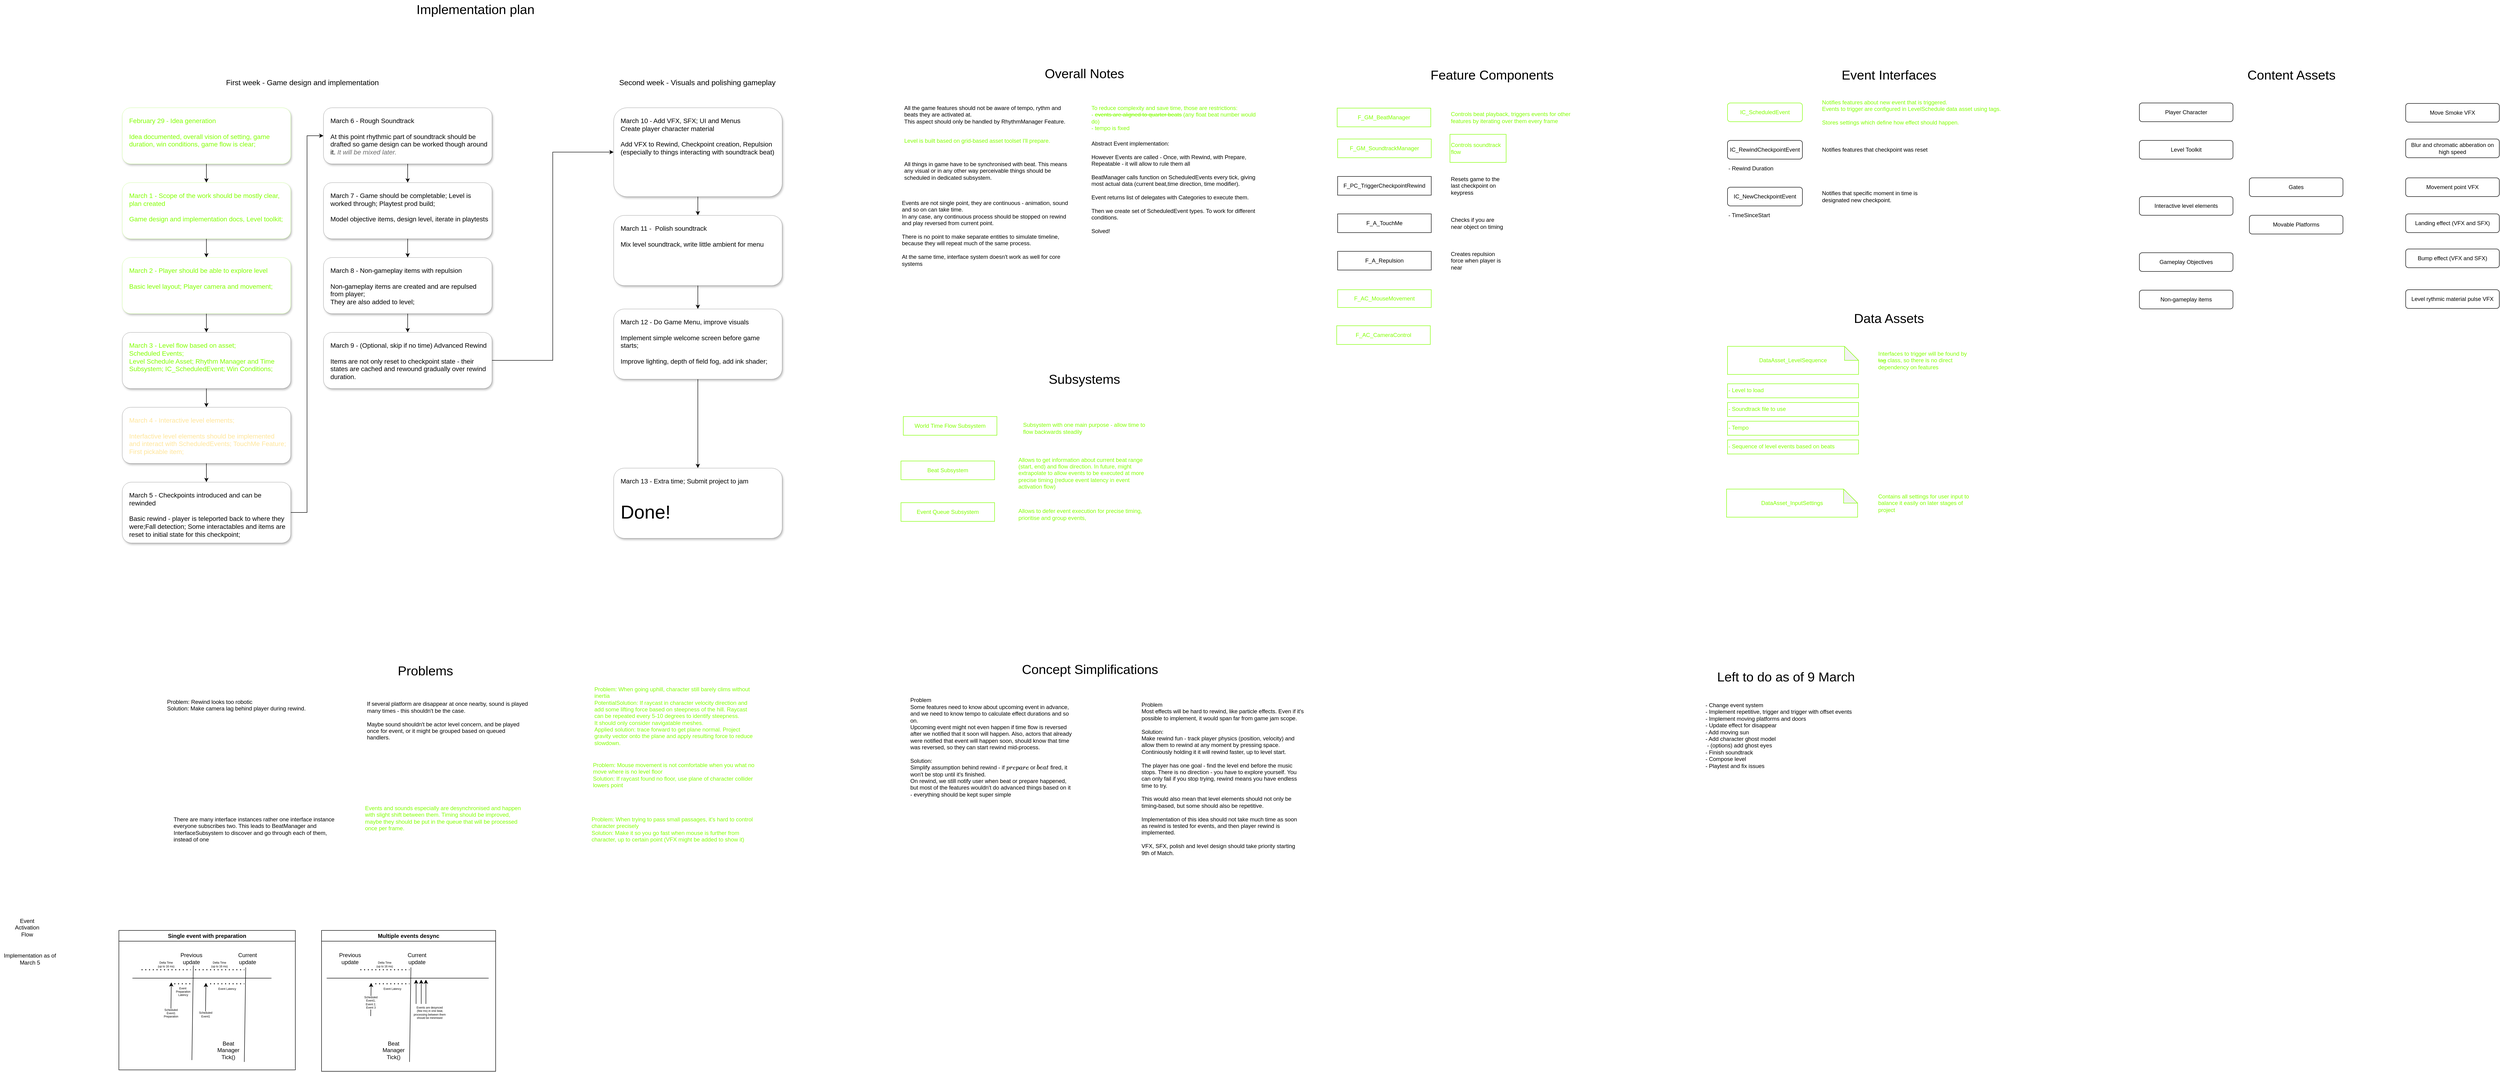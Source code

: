 <mxfile version="23.1.5" type="device">
  <diagram name="Page-1" id="owv8p-Lf1dp_q_vDyG9w">
    <mxGraphModel dx="3559" dy="2491" grid="0" gridSize="10" guides="1" tooltips="1" connect="1" arrows="1" fold="1" page="0" pageScale="1" pageWidth="850" pageHeight="1100" math="0" shadow="0">
      <root>
        <mxCell id="0" />
        <mxCell id="1" parent="0" />
        <mxCell id="0gpyr5pIwed21yI04qNp-7" value="DataAsset_LevelSequence" style="shape=note;whiteSpace=wrap;html=1;backgroundOutline=1;darkOpacity=0.05;fontColor=#80FF00;strokeColor=#80FF00;" parent="1" vertex="1">
          <mxGeometry x="1760" y="-480" width="280" height="60" as="geometry" />
        </mxCell>
        <mxCell id="0gpyr5pIwed21yI04qNp-13" value="F_GM_SoundtrackManager" style="rounded=0;whiteSpace=wrap;html=1;fontColor=#80FF00;strokeColor=#80FF00;" parent="1" vertex="1">
          <mxGeometry x="927" y="-923" width="200" height="40" as="geometry" />
        </mxCell>
        <mxCell id="0gpyr5pIwed21yI04qNp-21" value="Interfaces to trigger will be found by &lt;strike&gt;tag&lt;/strike&gt;&amp;nbsp;class, so there is no direct dependency on features" style="text;html=1;align=left;verticalAlign=middle;whiteSpace=wrap;rounded=0;fontColor=#80FF00;strokeColor=none;" parent="1" vertex="1">
          <mxGeometry x="2080" y="-480" width="210" height="60" as="geometry" />
        </mxCell>
        <mxCell id="0gpyr5pIwed21yI04qNp-25" value="IC_RewindCheckpointEvent" style="rounded=1;whiteSpace=wrap;html=1;glass=0;" parent="1" vertex="1">
          <mxGeometry x="1760" y="-920" width="160" height="40" as="geometry" />
        </mxCell>
        <mxCell id="0gpyr5pIwed21yI04qNp-26" value="F_GM_BeatManager" style="rounded=0;whiteSpace=wrap;html=1;fontColor=#80FF00;strokeColor=#80FF00;" parent="1" vertex="1">
          <mxGeometry x="926" y="-989" width="200" height="40" as="geometry" />
        </mxCell>
        <mxCell id="0gpyr5pIwed21yI04qNp-28" value="F_PC_TriggerCheckpointRewind" style="rounded=0;whiteSpace=wrap;html=1;" parent="1" vertex="1">
          <mxGeometry x="927" y="-843" width="200" height="40" as="geometry" />
        </mxCell>
        <mxCell id="0gpyr5pIwed21yI04qNp-29" value="F_A_TouchMe" style="rounded=0;whiteSpace=wrap;html=1;" parent="1" vertex="1">
          <mxGeometry x="927" y="-763" width="200" height="40" as="geometry" />
        </mxCell>
        <mxCell id="0gpyr5pIwed21yI04qNp-31" value="Checks if you are near object on timing" style="text;html=1;align=left;verticalAlign=middle;whiteSpace=wrap;rounded=0;" parent="1" vertex="1">
          <mxGeometry x="1167" y="-763" width="120" height="40" as="geometry" />
        </mxCell>
        <mxCell id="0gpyr5pIwed21yI04qNp-32" value="Resets game to the last checkpoint on keypress" style="text;html=1;align=left;verticalAlign=middle;whiteSpace=wrap;rounded=0;" parent="1" vertex="1">
          <mxGeometry x="1167" y="-853" width="120" height="60" as="geometry" />
        </mxCell>
        <mxCell id="0gpyr5pIwed21yI04qNp-33" value="Controls soundtrack flow" style="text;html=1;align=left;verticalAlign=middle;whiteSpace=wrap;rounded=0;fontColor=#80FF00;strokeColor=#80FF00;" parent="1" vertex="1">
          <mxGeometry x="1167" y="-933" width="120" height="60" as="geometry" />
        </mxCell>
        <mxCell id="0gpyr5pIwed21yI04qNp-35" value="F_A_Repulsion" style="rounded=0;whiteSpace=wrap;html=1;" parent="1" vertex="1">
          <mxGeometry x="927" y="-683" width="200" height="40" as="geometry" />
        </mxCell>
        <mxCell id="0gpyr5pIwed21yI04qNp-38" value="Creates repulsion force when player is near" style="text;html=1;align=left;verticalAlign=middle;whiteSpace=wrap;rounded=0;" parent="1" vertex="1">
          <mxGeometry x="1167" y="-683" width="120" height="40" as="geometry" />
        </mxCell>
        <mxCell id="0gpyr5pIwed21yI04qNp-39" value="IC_ScheduledEvent" style="rounded=1;whiteSpace=wrap;html=1;glass=0;strokeColor=#80FF00;fontColor=#80FF00;" parent="1" vertex="1">
          <mxGeometry x="1760" y="-1000" width="160" height="40" as="geometry" />
        </mxCell>
        <mxCell id="0gpyr5pIwed21yI04qNp-40" value="Feature Components" style="text;html=1;align=center;verticalAlign=middle;whiteSpace=wrap;rounded=0;fontSize=28;" parent="1" vertex="1">
          <mxGeometry x="1042" y="-1080" width="430" height="40" as="geometry" />
        </mxCell>
        <mxCell id="0gpyr5pIwed21yI04qNp-41" value="Event Interfaces" style="text;html=1;align=center;verticalAlign=middle;whiteSpace=wrap;rounded=0;fontSize=28;" parent="1" vertex="1">
          <mxGeometry x="1890" y="-1080" width="430" height="40" as="geometry" />
        </mxCell>
        <mxCell id="0gpyr5pIwed21yI04qNp-42" value="IC_NewCheckpointEvent" style="rounded=1;whiteSpace=wrap;html=1;glass=0;" parent="1" vertex="1">
          <mxGeometry x="1760" y="-820" width="160" height="40" as="geometry" />
        </mxCell>
        <mxCell id="0gpyr5pIwed21yI04qNp-43" value="Notifies features about new event that is triggered. &lt;br&gt;Events to trigger are configured in LevelSchedule data asset using tags.&lt;br&gt;&lt;br&gt;Stores settings which define how effect should happen." style="text;html=1;align=left;verticalAlign=middle;whiteSpace=wrap;rounded=0;fontColor=#80FF00;" parent="1" vertex="1">
          <mxGeometry x="1960" y="-1015" width="395" height="70" as="geometry" />
        </mxCell>
        <mxCell id="0gpyr5pIwed21yI04qNp-44" value="Notifies features that checkpoint was reset" style="text;html=1;align=left;verticalAlign=middle;whiteSpace=wrap;rounded=0;" parent="1" vertex="1">
          <mxGeometry x="1960" y="-920" width="250" height="40" as="geometry" />
        </mxCell>
        <mxCell id="0gpyr5pIwed21yI04qNp-45" value="Overall Notes" style="text;html=1;align=center;verticalAlign=middle;whiteSpace=wrap;rounded=0;fontSize=28;" parent="1" vertex="1">
          <mxGeometry x="266" y="-1083" width="240" height="40" as="geometry" />
        </mxCell>
        <mxCell id="0gpyr5pIwed21yI04qNp-46" value="All the game features should not be aware of tempo, rythm and beats they are activated at.&lt;br&gt;This aspect should only be handled by RhythmManager Feature." style="text;html=1;align=left;verticalAlign=top;whiteSpace=wrap;rounded=0;" parent="1" vertex="1">
          <mxGeometry x="-1" y="-1003" width="360" height="64" as="geometry" />
        </mxCell>
        <mxCell id="0gpyr5pIwed21yI04qNp-49" value="- Rewind Duration" style="text;html=1;align=left;verticalAlign=middle;whiteSpace=wrap;rounded=0;" parent="1" vertex="1">
          <mxGeometry x="1760" y="-870" width="160" height="20" as="geometry" />
        </mxCell>
        <mxCell id="0gpyr5pIwed21yI04qNp-52" value="- TimeSinceStart" style="text;html=1;align=left;verticalAlign=middle;whiteSpace=wrap;rounded=0;" parent="1" vertex="1">
          <mxGeometry x="1760" y="-770" width="160" height="20" as="geometry" />
        </mxCell>
        <mxCell id="0gpyr5pIwed21yI04qNp-53" value="Notifies that specific moment in time is designated new checkpoint." style="text;html=1;align=left;verticalAlign=middle;whiteSpace=wrap;rounded=0;" parent="1" vertex="1">
          <mxGeometry x="1960" y="-820" width="250" height="40" as="geometry" />
        </mxCell>
        <mxCell id="0gpyr5pIwed21yI04qNp-55" value="Data Assets" style="text;html=1;align=center;verticalAlign=middle;whiteSpace=wrap;rounded=0;fontSize=28;" parent="1" vertex="1">
          <mxGeometry x="1890" y="-560" width="430" height="40" as="geometry" />
        </mxCell>
        <mxCell id="0gpyr5pIwed21yI04qNp-56" value="Content Assets" style="text;html=1;align=center;verticalAlign=middle;whiteSpace=wrap;rounded=0;fontSize=28;" parent="1" vertex="1">
          <mxGeometry x="2750" y="-1080" width="430" height="40" as="geometry" />
        </mxCell>
        <mxCell id="0gpyr5pIwed21yI04qNp-57" value="Player Character" style="rounded=1;whiteSpace=wrap;html=1;" parent="1" vertex="1">
          <mxGeometry x="2640" y="-1000" width="200" height="40" as="geometry" />
        </mxCell>
        <mxCell id="0gpyr5pIwed21yI04qNp-58" value="Level Toolkit" style="rounded=1;whiteSpace=wrap;html=1;" parent="1" vertex="1">
          <mxGeometry x="2640" y="-920" width="200" height="40" as="geometry" />
        </mxCell>
        <mxCell id="0gpyr5pIwed21yI04qNp-59" value="Non-gameplay items" style="rounded=1;whiteSpace=wrap;html=1;" parent="1" vertex="1">
          <mxGeometry x="2640" y="-600" width="200" height="40" as="geometry" />
        </mxCell>
        <mxCell id="0gpyr5pIwed21yI04qNp-60" value="Gameplay Objectives" style="rounded=1;whiteSpace=wrap;html=1;" parent="1" vertex="1">
          <mxGeometry x="2640" y="-680" width="200" height="40" as="geometry" />
        </mxCell>
        <mxCell id="0gpyr5pIwed21yI04qNp-61" value="Movable Platforms" style="rounded=1;whiteSpace=wrap;html=1;" parent="1" vertex="1">
          <mxGeometry x="2875" y="-760" width="200" height="40" as="geometry" />
        </mxCell>
        <mxCell id="0gpyr5pIwed21yI04qNp-62" value="Gates" style="rounded=1;whiteSpace=wrap;html=1;" parent="1" vertex="1">
          <mxGeometry x="2875" y="-840" width="200" height="40" as="geometry" />
        </mxCell>
        <mxCell id="0gpyr5pIwed21yI04qNp-63" value="Level is built based on grid-based asset toolset I&#39;ll prepare." style="text;html=1;align=left;verticalAlign=top;whiteSpace=wrap;rounded=0;fontColor=#80FF00;" parent="1" vertex="1">
          <mxGeometry x="-1" y="-933" width="360" height="50" as="geometry" />
        </mxCell>
        <mxCell id="0gpyr5pIwed21yI04qNp-64" value="Implementation plan" style="text;html=1;align=center;verticalAlign=middle;whiteSpace=wrap;rounded=0;fontSize=28;" parent="1" vertex="1">
          <mxGeometry x="-1070" y="-1220" width="310" height="40" as="geometry" />
        </mxCell>
        <mxCell id="0gpyr5pIwed21yI04qNp-78" style="edgeStyle=orthogonalEdgeStyle;rounded=0;orthogonalLoop=1;jettySize=auto;html=1;" parent="1" source="0gpyr5pIwed21yI04qNp-66" target="0gpyr5pIwed21yI04qNp-67" edge="1">
          <mxGeometry relative="1" as="geometry" />
        </mxCell>
        <mxCell id="0gpyr5pIwed21yI04qNp-66" value="&lt;font color=&quot;#80ff00&quot; style=&quot;font-size: 14px;&quot;&gt;&lt;font style=&quot;font-size: 14px;&quot;&gt;February 29 - Idea generation&lt;/font&gt;&lt;br&gt;&lt;br&gt;Idea documented, overall vision of setting, game duration, win conditions, game flow is clear;&lt;/font&gt;" style="text;html=1;align=left;verticalAlign=top;whiteSpace=wrap;rounded=1;fontSize=14;fillColor=default;glass=0;shadow=1;strokeColor=#80FF00;strokeWidth=0.25;spacingTop=5;spacing=10;spacingLeft=5;" parent="1" vertex="1">
          <mxGeometry x="-1670" y="-990" width="360" height="120" as="geometry" />
        </mxCell>
        <mxCell id="0gpyr5pIwed21yI04qNp-79" style="edgeStyle=orthogonalEdgeStyle;rounded=0;orthogonalLoop=1;jettySize=auto;html=1;" parent="1" source="0gpyr5pIwed21yI04qNp-67" target="0gpyr5pIwed21yI04qNp-68" edge="1">
          <mxGeometry relative="1" as="geometry" />
        </mxCell>
        <mxCell id="0gpyr5pIwed21yI04qNp-67" value="&lt;font color=&quot;#80ff00&quot;&gt;&lt;font style=&quot;font-size: 14px;&quot;&gt;March 1 - &lt;/font&gt;&lt;font style=&quot;font-size: 14px;&quot;&gt;Scope of the work should be mostly clear, plan created&lt;/font&gt;&lt;br&gt;&lt;br&gt;Game design and implementation docs, Level toolkit;&lt;/font&gt;&lt;div&gt;&lt;br&gt;&lt;/div&gt;" style="text;html=1;align=left;verticalAlign=top;whiteSpace=wrap;rounded=1;fontSize=14;fillColor=default;glass=0;shadow=1;strokeColor=#80FF00;strokeWidth=0.25;spacingTop=5;spacing=10;spacingLeft=5;" parent="1" vertex="1">
          <mxGeometry x="-1670" y="-830" width="360" height="120" as="geometry" />
        </mxCell>
        <mxCell id="0gpyr5pIwed21yI04qNp-80" style="edgeStyle=orthogonalEdgeStyle;rounded=0;orthogonalLoop=1;jettySize=auto;html=1;" parent="1" source="0gpyr5pIwed21yI04qNp-68" target="0gpyr5pIwed21yI04qNp-70" edge="1">
          <mxGeometry relative="1" as="geometry" />
        </mxCell>
        <mxCell id="0gpyr5pIwed21yI04qNp-68" value="&lt;font color=&quot;#80ff00&quot;&gt;March 2 - Player should be able to explore level&lt;br&gt;&lt;br&gt;Basic level layout; Player camera and movement; &lt;/font&gt;&lt;div&gt;&lt;br&gt;&lt;/div&gt;" style="text;html=1;align=left;verticalAlign=top;whiteSpace=wrap;rounded=1;fontSize=14;fillColor=default;glass=0;shadow=1;strokeColor=#80FF00;strokeWidth=0.25;spacingTop=5;spacing=10;spacingLeft=5;" parent="1" vertex="1">
          <mxGeometry x="-1670" y="-670" width="360" height="120" as="geometry" />
        </mxCell>
        <mxCell id="0gpyr5pIwed21yI04qNp-81" style="edgeStyle=orthogonalEdgeStyle;rounded=0;orthogonalLoop=1;jettySize=auto;html=1;" parent="1" source="0gpyr5pIwed21yI04qNp-70" target="0gpyr5pIwed21yI04qNp-72" edge="1">
          <mxGeometry relative="1" as="geometry" />
        </mxCell>
        <mxCell id="0gpyr5pIwed21yI04qNp-70" value="&lt;font color=&quot;#80ff00&quot;&gt;March 3 - Level flow based on asset;&lt;br&gt;Scheduled Events;&lt;/font&gt;&amp;nbsp;&lt;br&gt;&lt;font color=&quot;#80ff00&quot;&gt;Level Schedule Asset; Rhythm Manager and Time Subsystem; IC_ScheduledEvent; Win Conditions;&amp;nbsp;&lt;/font&gt;" style="text;html=1;align=left;verticalAlign=top;whiteSpace=wrap;rounded=1;fontSize=14;fillColor=default;glass=0;shadow=1;strokeColor=default;strokeWidth=0.25;spacingTop=5;spacing=10;spacingLeft=5;" parent="1" vertex="1">
          <mxGeometry x="-1670" y="-510" width="360" height="120" as="geometry" />
        </mxCell>
        <mxCell id="0gpyr5pIwed21yI04qNp-85" style="edgeStyle=orthogonalEdgeStyle;rounded=0;orthogonalLoop=1;jettySize=auto;html=1;" parent="1" source="0gpyr5pIwed21yI04qNp-72" target="0gpyr5pIwed21yI04qNp-84" edge="1">
          <mxGeometry relative="1" as="geometry" />
        </mxCell>
        <mxCell id="0gpyr5pIwed21yI04qNp-72" value="March 4 - Interactive level elements;&lt;br&gt;&lt;br&gt;Interfactive level elements should be implemented and interact with ScheduledEvents; TouchMe Feature; First pickable item;" style="text;html=1;align=left;verticalAlign=top;whiteSpace=wrap;rounded=1;fontSize=14;fillColor=default;glass=0;shadow=1;strokeColor=default;strokeWidth=0.25;spacingTop=5;spacing=10;spacingLeft=5;fontColor=#FFE599;" parent="1" vertex="1">
          <mxGeometry x="-1670" y="-350" width="360" height="120" as="geometry" />
        </mxCell>
        <mxCell id="0gpyr5pIwed21yI04qNp-75" value="Interactive level elements" style="rounded=1;whiteSpace=wrap;html=1;" parent="1" vertex="1">
          <mxGeometry x="2640" y="-800" width="200" height="40" as="geometry" />
        </mxCell>
        <mxCell id="0gpyr5pIwed21yI04qNp-82" value="First week - Game design and implementation" style="text;html=1;align=left;verticalAlign=top;whiteSpace=wrap;rounded=0;fontSize=16;" parent="1" vertex="1">
          <mxGeometry x="-1450" y="-1060" width="360" height="40" as="geometry" />
        </mxCell>
        <mxCell id="0gpyr5pIwed21yI04qNp-83" value="Second week - Visuals and polishing gameplay" style="text;html=1;align=left;verticalAlign=top;whiteSpace=wrap;rounded=0;fontSize=16;" parent="1" vertex="1">
          <mxGeometry x="-610" y="-1060" width="360" height="40" as="geometry" />
        </mxCell>
        <mxCell id="0gpyr5pIwed21yI04qNp-87" style="edgeStyle=orthogonalEdgeStyle;rounded=0;orthogonalLoop=1;jettySize=auto;html=1;entryX=0;entryY=0.5;entryDx=0;entryDy=0;" parent="1" source="0gpyr5pIwed21yI04qNp-84" target="0gpyr5pIwed21yI04qNp-88" edge="1">
          <mxGeometry relative="1" as="geometry">
            <mxPoint x="-1190" y="-930" as="targetPoint" />
          </mxGeometry>
        </mxCell>
        <mxCell id="0gpyr5pIwed21yI04qNp-84" value="March 5 - Checkpoints introduced and can be rewinded&lt;br&gt;&lt;br&gt;Basic rewind - player is teleported back to where they were;Fall detection;&amp;nbsp;Some interactables and items are reset to initial state for this checkpoint;" style="text;html=1;align=left;verticalAlign=top;whiteSpace=wrap;rounded=1;fontSize=14;fillColor=default;glass=0;shadow=1;strokeColor=default;strokeWidth=0.25;spacingTop=5;spacing=10;spacingLeft=5;" parent="1" vertex="1">
          <mxGeometry x="-1670" y="-190" width="360" height="130" as="geometry" />
        </mxCell>
        <mxCell id="0gpyr5pIwed21yI04qNp-107" style="edgeStyle=orthogonalEdgeStyle;rounded=0;orthogonalLoop=1;jettySize=auto;html=1;" parent="1" source="0gpyr5pIwed21yI04qNp-88" target="0gpyr5pIwed21yI04qNp-104" edge="1">
          <mxGeometry relative="1" as="geometry" />
        </mxCell>
        <mxCell id="0gpyr5pIwed21yI04qNp-88" value="March 6 - Rough Soundtrack&lt;br&gt;&lt;br&gt;At this point rhythmic part of soundtrack should be drafted so game design can be worked though around it.&amp;nbsp;&lt;i&gt;&lt;font color=&quot;#696969&quot;&gt;It will be mixed later.&lt;/font&gt;&lt;/i&gt;&lt;br&gt;&lt;div&gt;&lt;br&gt;&lt;/div&gt;" style="text;html=1;align=left;verticalAlign=top;whiteSpace=wrap;rounded=1;fontSize=14;fillColor=default;glass=0;shadow=1;strokeColor=default;strokeWidth=0.25;spacingTop=5;spacing=10;spacingLeft=5;" parent="1" vertex="1">
          <mxGeometry x="-1240" y="-990" width="360" height="120" as="geometry" />
        </mxCell>
        <mxCell id="0gpyr5pIwed21yI04qNp-92" style="edgeStyle=orthogonalEdgeStyle;rounded=0;orthogonalLoop=1;jettySize=auto;html=1;entryX=0.5;entryY=0;entryDx=0;entryDy=0;" parent="1" source="0gpyr5pIwed21yI04qNp-90" target="0gpyr5pIwed21yI04qNp-93" edge="1">
          <mxGeometry relative="1" as="geometry">
            <mxPoint x="-1060" y="-670" as="targetPoint" />
          </mxGeometry>
        </mxCell>
        <mxCell id="0gpyr5pIwed21yI04qNp-90" value="March 8 - Non-gameplay items with repulsion&lt;br&gt;&lt;br&gt;Non-gameplay items are created and are repulsed from player;&lt;br&gt;They are also added to level;" style="text;html=1;align=left;verticalAlign=top;whiteSpace=wrap;rounded=1;fontSize=14;fillColor=default;glass=0;shadow=1;strokeColor=default;strokeWidth=0.25;spacingTop=5;spacing=10;spacingLeft=5;" parent="1" vertex="1">
          <mxGeometry x="-1240" y="-670" width="360" height="120" as="geometry" />
        </mxCell>
        <mxCell id="0gpyr5pIwed21yI04qNp-110" style="edgeStyle=orthogonalEdgeStyle;rounded=0;orthogonalLoop=1;jettySize=auto;html=1;entryX=0;entryY=0.5;entryDx=0;entryDy=0;" parent="1" source="0gpyr5pIwed21yI04qNp-93" target="0gpyr5pIwed21yI04qNp-109" edge="1">
          <mxGeometry relative="1" as="geometry" />
        </mxCell>
        <mxCell id="0gpyr5pIwed21yI04qNp-93" value="March 9 - (Optional, skip if no time) Advanced Rewind&lt;br&gt;&lt;br&gt;Items are not only reset to checkpoint state - their states are cached and rewound gradually over rewind duration." style="text;html=1;align=left;verticalAlign=top;whiteSpace=wrap;rounded=1;fontSize=14;fillColor=default;glass=0;shadow=1;strokeColor=default;strokeWidth=0.25;spacingTop=5;spacing=10;spacingLeft=5;" parent="1" vertex="1">
          <mxGeometry x="-1240" y="-510" width="360" height="120" as="geometry" />
        </mxCell>
        <mxCell id="0gpyr5pIwed21yI04qNp-94" value="All things in game have to be synchronised with beat. This means any visual or in any other way perceivable things should be scheduled in dedicated subsystem." style="text;html=1;align=left;verticalAlign=top;whiteSpace=wrap;rounded=0;" parent="1" vertex="1">
          <mxGeometry x="-1" y="-883" width="360" height="60" as="geometry" />
        </mxCell>
        <mxCell id="0gpyr5pIwed21yI04qNp-96" value="- Level to load&lt;div&gt;&lt;br&gt;&lt;/div&gt;" style="text;html=1;align=left;verticalAlign=top;whiteSpace=wrap;rounded=0;fontColor=#80FF00;strokeColor=#80FF00;" parent="1" vertex="1">
          <mxGeometry x="1760" y="-400" width="280" height="30" as="geometry" />
        </mxCell>
        <mxCell id="0gpyr5pIwed21yI04qNp-97" value="- Soundtrack file to use" style="text;html=1;align=left;verticalAlign=top;whiteSpace=wrap;rounded=0;fontColor=#80FF00;strokeColor=#80FF00;" parent="1" vertex="1">
          <mxGeometry x="1760" y="-360" width="280" height="30" as="geometry" />
        </mxCell>
        <mxCell id="0gpyr5pIwed21yI04qNp-98" value="- Sequence of level events based on beats" style="text;html=1;align=left;verticalAlign=top;whiteSpace=wrap;rounded=0;fontColor=#80FF00;strokeColor=#80FF00;" parent="1" vertex="1">
          <mxGeometry x="1760" y="-280" width="280" height="30" as="geometry" />
        </mxCell>
        <mxCell id="0gpyr5pIwed21yI04qNp-99" value="- Tempo" style="text;html=1;align=left;verticalAlign=top;whiteSpace=wrap;rounded=0;fontColor=#80FF00;strokeColor=#80FF00;" parent="1" vertex="1">
          <mxGeometry x="1760" y="-320" width="280" height="30" as="geometry" />
        </mxCell>
        <mxCell id="0gpyr5pIwed21yI04qNp-100" value="To reduce complexity and save time, those are restrictions:&lt;br&gt;-&amp;nbsp;&lt;strike&gt;events are aligned to quarter beats&lt;/strike&gt;&amp;nbsp;(any float beat number would do)&lt;br&gt;- tempo is fixed&amp;nbsp;" style="text;html=1;align=left;verticalAlign=top;whiteSpace=wrap;rounded=0;fontColor=#80FF00;" parent="1" vertex="1">
          <mxGeometry x="399" y="-1003" width="360" height="67" as="geometry" />
        </mxCell>
        <mxCell id="0gpyr5pIwed21yI04qNp-108" value="" style="edgeStyle=orthogonalEdgeStyle;rounded=0;orthogonalLoop=1;jettySize=auto;html=1;" parent="1" source="0gpyr5pIwed21yI04qNp-104" target="0gpyr5pIwed21yI04qNp-90" edge="1">
          <mxGeometry relative="1" as="geometry" />
        </mxCell>
        <mxCell id="0gpyr5pIwed21yI04qNp-104" value="March 7 - Game should be completable; Level is worked through; Playtest prod build;&lt;br&gt;&lt;div&gt;&lt;br&gt;&lt;/div&gt;&lt;div&gt;Model objective items, design level, iterate in playtests&lt;/div&gt;" style="text;html=1;align=left;verticalAlign=top;whiteSpace=wrap;rounded=1;fontSize=14;fillColor=default;glass=0;shadow=1;strokeColor=default;strokeWidth=0.25;spacingTop=5;spacing=10;spacingLeft=5;" parent="1" vertex="1">
          <mxGeometry x="-1240" y="-830" width="360" height="120" as="geometry" />
        </mxCell>
        <mxCell id="0gpyr5pIwed21yI04qNp-115" style="edgeStyle=orthogonalEdgeStyle;rounded=0;orthogonalLoop=1;jettySize=auto;html=1;entryX=0.5;entryY=0;entryDx=0;entryDy=0;" parent="1" source="0gpyr5pIwed21yI04qNp-109" target="0gpyr5pIwed21yI04qNp-113" edge="1">
          <mxGeometry relative="1" as="geometry" />
        </mxCell>
        <mxCell id="0gpyr5pIwed21yI04qNp-109" value="March 10 - Add VFX, SFX; UI and Menus&lt;br&gt;Create player character material&lt;br&gt;&lt;br&gt;Add VFX to Rewind, Checkpoint creation, Repulsion (especially to things interacting with soundtrack beat)&lt;br&gt;&lt;div&gt;&lt;br&gt;&lt;/div&gt;" style="text;html=1;align=left;verticalAlign=top;whiteSpace=wrap;rounded=1;fontSize=14;fillColor=default;glass=0;shadow=1;strokeColor=default;strokeWidth=0.25;spacingTop=5;spacing=10;spacingLeft=5;" parent="1" vertex="1">
          <mxGeometry x="-620" y="-990" width="360" height="190" as="geometry" />
        </mxCell>
        <mxCell id="0gpyr5pIwed21yI04qNp-118" style="edgeStyle=orthogonalEdgeStyle;rounded=0;orthogonalLoop=1;jettySize=auto;html=1;entryX=0.5;entryY=0;entryDx=0;entryDy=0;" parent="1" source="0gpyr5pIwed21yI04qNp-113" target="0gpyr5pIwed21yI04qNp-116" edge="1">
          <mxGeometry relative="1" as="geometry" />
        </mxCell>
        <mxCell id="0gpyr5pIwed21yI04qNp-113" value="March 11 -&amp;nbsp; Polish soundtrack&lt;br&gt;&lt;br&gt;Mix level soundtrack, write little ambient for menu" style="text;html=1;align=left;verticalAlign=top;whiteSpace=wrap;rounded=1;fontSize=14;fillColor=default;glass=0;shadow=1;strokeColor=default;strokeWidth=0.25;spacingTop=5;spacing=10;spacingLeft=5;" parent="1" vertex="1">
          <mxGeometry x="-620" y="-760" width="360" height="150" as="geometry" />
        </mxCell>
        <mxCell id="0gpyr5pIwed21yI04qNp-119" style="edgeStyle=orthogonalEdgeStyle;rounded=0;orthogonalLoop=1;jettySize=auto;html=1;entryX=0.5;entryY=0;entryDx=0;entryDy=0;" parent="1" source="0gpyr5pIwed21yI04qNp-116" target="0gpyr5pIwed21yI04qNp-120" edge="1">
          <mxGeometry relative="1" as="geometry">
            <mxPoint x="-440" y="-220" as="targetPoint" />
          </mxGeometry>
        </mxCell>
        <mxCell id="0gpyr5pIwed21yI04qNp-116" value="March 12 - Do Game Menu, improve visuals&lt;br&gt;&lt;br&gt;&lt;div&gt;Implement simple welcome screen before game starts;&lt;/div&gt;&lt;div&gt;&lt;br&gt;&lt;/div&gt;&lt;div&gt;Improve lighting, depth of field fog, add ink shader;&lt;br&gt;&lt;/div&gt;" style="text;html=1;align=left;verticalAlign=top;whiteSpace=wrap;rounded=1;fontSize=14;fillColor=default;glass=0;shadow=1;strokeColor=default;strokeWidth=0.25;spacingTop=5;spacing=10;spacingLeft=5;" parent="1" vertex="1">
          <mxGeometry x="-620" y="-560" width="360" height="150" as="geometry" />
        </mxCell>
        <mxCell id="0gpyr5pIwed21yI04qNp-120" value="March 13&amp;nbsp;- Extra time; Submit project to jam&lt;br&gt;&lt;br&gt;&lt;br&gt;&lt;div style=&quot;&quot;&gt;&lt;span style=&quot;background-color: initial; font-size: 40px;&quot;&gt;Done!&lt;/span&gt;&lt;/div&gt;" style="text;html=1;align=left;verticalAlign=top;whiteSpace=wrap;rounded=1;fontSize=14;fillColor=default;glass=0;shadow=1;strokeColor=default;strokeWidth=0.25;spacingTop=5;spacing=10;spacingLeft=5;" parent="1" vertex="1">
          <mxGeometry x="-620" y="-220" width="360" height="150" as="geometry" />
        </mxCell>
        <mxCell id="EbccCRgriFr5bWuw-MQq-2" value="F_AC_MouseMovement" style="rounded=0;whiteSpace=wrap;html=1;strokeColor=#80FF00;fontColor=#80FF00;" parent="1" vertex="1">
          <mxGeometry x="927" y="-601" width="200" height="38" as="geometry" />
        </mxCell>
        <mxCell id="EbccCRgriFr5bWuw-MQq-3" value="F_AC_CameraControl" style="rounded=0;whiteSpace=wrap;html=1;strokeColor=#80FF00;fontColor=#80FF00;" parent="1" vertex="1">
          <mxGeometry x="925" y="-524" width="200" height="40" as="geometry" />
        </mxCell>
        <mxCell id="EbccCRgriFr5bWuw-MQq-4" value="Controls beat playback, triggers events for other features by iterating over them every frame" style="text;html=1;align=left;verticalAlign=middle;whiteSpace=wrap;rounded=0;fontColor=#80FF00;" parent="1" vertex="1">
          <mxGeometry x="1167" y="-999" width="279" height="60" as="geometry" />
        </mxCell>
        <mxCell id="EbccCRgriFr5bWuw-MQq-5" value="DataAsset_InputSettings" style="shape=note;whiteSpace=wrap;html=1;backgroundOutline=1;darkOpacity=0.05;fontColor=#80FF00;strokeColor=#80FF00;" parent="1" vertex="1">
          <mxGeometry x="1758" y="-175" width="280" height="60" as="geometry" />
        </mxCell>
        <mxCell id="EbccCRgriFr5bWuw-MQq-6" value="Contains all settings for user input to balance it easily on later stages of project" style="text;html=1;align=left;verticalAlign=middle;whiteSpace=wrap;rounded=0;fontColor=#80FF00;strokeColor=none;" parent="1" vertex="1">
          <mxGeometry x="2080" y="-175" width="210" height="60" as="geometry" />
        </mxCell>
        <mxCell id="EbccCRgriFr5bWuw-MQq-7" value="Subsystems" style="text;html=1;align=center;verticalAlign=middle;whiteSpace=wrap;rounded=0;fontSize=28;" parent="1" vertex="1">
          <mxGeometry x="171" y="-430" width="430" height="40" as="geometry" />
        </mxCell>
        <mxCell id="EbccCRgriFr5bWuw-MQq-8" value="World Time Flow Subsystem" style="rounded=0;whiteSpace=wrap;html=1;fontColor=#80FF00;strokeColor=#80FF00;" parent="1" vertex="1">
          <mxGeometry x="-1" y="-330" width="200" height="40" as="geometry" />
        </mxCell>
        <mxCell id="EbccCRgriFr5bWuw-MQq-9" value="Subsystem with one main purpose - allow time to flow backwards steadily" style="text;html=1;align=left;verticalAlign=middle;whiteSpace=wrap;rounded=0;fontColor=#80FF00;" parent="1" vertex="1">
          <mxGeometry x="253" y="-335" width="282" height="60" as="geometry" />
        </mxCell>
        <mxCell id="PKnEZbOWq2XSmy1zuEi0-1" value="Problems" style="text;html=1;align=center;verticalAlign=middle;whiteSpace=wrap;rounded=0;fontSize=28;" parent="1" vertex="1">
          <mxGeometry x="-1177" y="193" width="310" height="40" as="geometry" />
        </mxCell>
        <mxCell id="PKnEZbOWq2XSmy1zuEi0-3" value="Events and sounds especially are desynchronised and happen with slight shift between them. Timing should be improved, maybe they should be put in the queue that will be processed once per frame.&amp;nbsp;" style="text;html=1;align=left;verticalAlign=middle;whiteSpace=wrap;rounded=0;fontColor=#80FF00;" parent="1" vertex="1">
          <mxGeometry x="-1153" y="495" width="349" height="65" as="geometry" />
        </mxCell>
        <mxCell id="PKnEZbOWq2XSmy1zuEi0-5" value="Problem&lt;br&gt;Some features need to know about upcoming event in advance, and we need to know tempo to calculate effect durations and so on.&amp;nbsp;&amp;nbsp;&lt;br&gt;Upcoming event might not even happen if time flow is reversed after we notified that it soon will happen. Also, actors that already were notified that event will happen soon, should know that time was reversed, so they can start rewind mid-process.&lt;br&gt;&lt;br&gt;Solution:&lt;br&gt;Simplify assumption behind rewind - if `prepare` or `beat` fired, it won&#39;t be stop until it&#39;s finished.&amp;nbsp;&lt;br&gt;On rewind, we still notify user when beat or prepare happened, but most of the features wouldn&#39;t do advanced things based on it - everything should be kept super simple&lt;br&gt;&lt;div&gt;&lt;br&gt;&lt;/div&gt;" style="text;html=1;align=left;verticalAlign=middle;whiteSpace=wrap;rounded=0;" parent="1" vertex="1">
          <mxGeometry x="12" y="273" width="349" height="222" as="geometry" />
        </mxCell>
        <mxCell id="PKnEZbOWq2XSmy1zuEi0-6" value="If several platform are disappear at once nearby, sound is played many times - this shouldn&#39;t be the case.&lt;br&gt;&lt;br&gt;Maybe sound shouldn&#39;t be actor level concern, and be played once for event, or it might be grouped based on queued handlers." style="text;html=1;align=left;verticalAlign=middle;whiteSpace=wrap;rounded=0;" parent="1" vertex="1">
          <mxGeometry x="-1149" y="266" width="349" height="108" as="geometry" />
        </mxCell>
        <mxCell id="PKnEZbOWq2XSmy1zuEi0-7" value="" style="endArrow=none;html=1;rounded=0;" parent="1" edge="1">
          <mxGeometry width="50" height="50" relative="1" as="geometry">
            <mxPoint x="-1233" y="870" as="sourcePoint" />
            <mxPoint x="-887" y="870" as="targetPoint" />
          </mxGeometry>
        </mxCell>
        <mxCell id="PKnEZbOWq2XSmy1zuEi0-8" value="Event Activation Flow" style="text;html=1;align=center;verticalAlign=middle;whiteSpace=wrap;rounded=0;" parent="1" vertex="1">
          <mxGeometry x="-1903" y="733" width="60" height="57" as="geometry" />
        </mxCell>
        <mxCell id="PKnEZbOWq2XSmy1zuEi0-10" value="Implementation as of March 5" style="text;html=1;align=center;verticalAlign=middle;whiteSpace=wrap;rounded=0;" parent="1" vertex="1">
          <mxGeometry x="-1931" y="814" width="128" height="30" as="geometry" />
        </mxCell>
        <mxCell id="PKnEZbOWq2XSmy1zuEi0-11" value="" style="endArrow=none;dashed=1;html=1;dashPattern=1 3;strokeWidth=2;rounded=0;" parent="1" edge="1">
          <mxGeometry width="50" height="50" relative="1" as="geometry">
            <mxPoint x="-1161" y="852" as="sourcePoint" />
            <mxPoint x="-1056" y="852" as="targetPoint" />
          </mxGeometry>
        </mxCell>
        <mxCell id="PKnEZbOWq2XSmy1zuEi0-12" value="Previous update" style="text;html=1;align=center;verticalAlign=middle;whiteSpace=wrap;rounded=0;" parent="1" vertex="1">
          <mxGeometry x="-1213" y="814" width="60" height="27" as="geometry" />
        </mxCell>
        <mxCell id="PKnEZbOWq2XSmy1zuEi0-13" value="Current update" style="text;html=1;align=center;verticalAlign=middle;whiteSpace=wrap;rounded=0;" parent="1" vertex="1">
          <mxGeometry x="-1070" y="814" width="60" height="27" as="geometry" />
        </mxCell>
        <mxCell id="PKnEZbOWq2XSmy1zuEi0-14" value="&lt;font style=&quot;font-size: 6px;&quot;&gt;Delta Time &lt;br&gt;(up to 16 ms)&lt;/font&gt;" style="text;html=1;align=center;verticalAlign=middle;whiteSpace=wrap;rounded=0;fontSize=6;" parent="1" vertex="1">
          <mxGeometry x="-1139" y="826" width="60" height="30" as="geometry" />
        </mxCell>
        <mxCell id="PKnEZbOWq2XSmy1zuEi0-16" value="" style="endArrow=classic;html=1;rounded=0;" parent="1" edge="1">
          <mxGeometry width="50" height="50" relative="1" as="geometry">
            <mxPoint x="-1139" y="951" as="sourcePoint" />
            <mxPoint x="-1138" y="880" as="targetPoint" />
          </mxGeometry>
        </mxCell>
        <mxCell id="PKnEZbOWq2XSmy1zuEi0-17" value="Scheduled&lt;br style=&quot;font-size: 6px;&quot;&gt;Event1, &lt;br style=&quot;font-size: 6px;&quot;&gt;Event 2, &lt;br style=&quot;font-size: 6px;&quot;&gt;Event 3" style="edgeLabel;html=1;align=center;verticalAlign=middle;resizable=0;points=[];fontSize=6;" parent="PKnEZbOWq2XSmy1zuEi0-16" vertex="1" connectable="0">
          <mxGeometry x="0.26" y="1" relative="1" as="geometry">
            <mxPoint y="15" as="offset" />
          </mxGeometry>
        </mxCell>
        <mxCell id="PKnEZbOWq2XSmy1zuEi0-18" value="" style="endArrow=none;dashed=1;html=1;dashPattern=1 3;strokeWidth=2;rounded=0;" parent="1" edge="1">
          <mxGeometry width="50" height="50" relative="1" as="geometry">
            <mxPoint x="-1129" y="882" as="sourcePoint" />
            <mxPoint x="-1056" y="882" as="targetPoint" />
          </mxGeometry>
        </mxCell>
        <mxCell id="PKnEZbOWq2XSmy1zuEi0-19" value="&lt;font style=&quot;&quot;&gt;&lt;font style=&quot;font-size: 6px;&quot;&gt;Event Latency&lt;/font&gt;&lt;br&gt;&lt;/font&gt;" style="edgeLabel;html=1;align=center;verticalAlign=middle;resizable=0;points=[];" parent="PKnEZbOWq2XSmy1zuEi0-18" vertex="1" connectable="0">
          <mxGeometry x="0.172" y="1" relative="1" as="geometry">
            <mxPoint x="-7" y="10" as="offset" />
          </mxGeometry>
        </mxCell>
        <mxCell id="PKnEZbOWq2XSmy1zuEi0-21" value="" style="endArrow=none;html=1;rounded=0;" parent="1" edge="1">
          <mxGeometry width="50" height="50" relative="1" as="geometry">
            <mxPoint x="-1056" y="1049" as="sourcePoint" />
            <mxPoint x="-1053" y="847" as="targetPoint" />
          </mxGeometry>
        </mxCell>
        <mxCell id="PKnEZbOWq2XSmy1zuEi0-22" value="Beat Manager Tick()" style="text;html=1;align=center;verticalAlign=middle;whiteSpace=wrap;rounded=0;" parent="1" vertex="1">
          <mxGeometry x="-1120" y="997" width="60" height="54" as="geometry" />
        </mxCell>
        <mxCell id="PKnEZbOWq2XSmy1zuEi0-29" value="There are many interface instances rather one interface instance everyone subscribes two. This leads to BeatManager and InterfaceSubsystem to discover and go through each of them, instead of one&amp;nbsp;" style="text;html=1;align=left;verticalAlign=middle;whiteSpace=wrap;rounded=0;" parent="1" vertex="1">
          <mxGeometry x="-1562" y="498" width="349" height="108" as="geometry" />
        </mxCell>
        <mxCell id="PKnEZbOWq2XSmy1zuEi0-33" value="Problem: Mouse movement is not comfortable when you what no move where is no level floor&lt;br&gt;Solution: If raycast found no floor, use plane of character collider lowers point" style="text;html=1;align=left;verticalAlign=middle;whiteSpace=wrap;rounded=0;fontColor=#80FF00;" parent="1" vertex="1">
          <mxGeometry x="-666" y="382" width="349" height="108" as="geometry" />
        </mxCell>
        <mxCell id="PKnEZbOWq2XSmy1zuEi0-34" value="Problem: When going uphill, character still barely clims without inertia&lt;br&gt;PotentialSolution: If raycast in character velocity direction and add some lifting force based on steepness of the hill. Raycast can be repeated every 5-10 degrees to identify steepness.&lt;br&gt;It should only consider navigatable meshes.&lt;br&gt;Applied solution: trace forward to get plane normal. Project gravity vector onto the plane and apply resulting force to reduce slowdown." style="text;html=1;align=left;verticalAlign=middle;whiteSpace=wrap;rounded=0;fontColor=#80FF00;" parent="1" vertex="1">
          <mxGeometry x="-663" y="233" width="349" height="153.5" as="geometry" />
        </mxCell>
        <mxCell id="PKnEZbOWq2XSmy1zuEi0-36" value="" style="endArrow=none;html=1;rounded=0;" parent="1" edge="1">
          <mxGeometry width="50" height="50" relative="1" as="geometry">
            <mxPoint x="-1648" y="870" as="sourcePoint" />
            <mxPoint x="-1351" y="870" as="targetPoint" />
          </mxGeometry>
        </mxCell>
        <mxCell id="PKnEZbOWq2XSmy1zuEi0-37" value="" style="endArrow=none;dashed=1;html=1;dashPattern=1 3;strokeWidth=2;rounded=0;" parent="1" edge="1">
          <mxGeometry width="50" height="50" relative="1" as="geometry">
            <mxPoint x="-1514" y="852" as="sourcePoint" />
            <mxPoint x="-1409" y="852" as="targetPoint" />
          </mxGeometry>
        </mxCell>
        <mxCell id="PKnEZbOWq2XSmy1zuEi0-38" value="Previous update" style="text;html=1;align=center;verticalAlign=middle;whiteSpace=wrap;rounded=0;" parent="1" vertex="1">
          <mxGeometry x="-1552" y="814" width="60" height="27" as="geometry" />
        </mxCell>
        <mxCell id="PKnEZbOWq2XSmy1zuEi0-39" value="Current update" style="text;html=1;align=center;verticalAlign=middle;whiteSpace=wrap;rounded=0;" parent="1" vertex="1">
          <mxGeometry x="-1432" y="814" width="60" height="27" as="geometry" />
        </mxCell>
        <mxCell id="PKnEZbOWq2XSmy1zuEi0-40" value="&lt;font style=&quot;font-size: 6px;&quot;&gt;Delta Time &lt;br&gt;(up to 16 ms)&lt;/font&gt;" style="text;html=1;align=center;verticalAlign=middle;whiteSpace=wrap;rounded=0;fontSize=6;" parent="1" vertex="1">
          <mxGeometry x="-1492" y="826" width="60" height="30" as="geometry" />
        </mxCell>
        <mxCell id="PKnEZbOWq2XSmy1zuEi0-41" value="" style="endArrow=classic;html=1;rounded=0;" parent="1" edge="1">
          <mxGeometry width="50" height="50" relative="1" as="geometry">
            <mxPoint x="-1492" y="951" as="sourcePoint" />
            <mxPoint x="-1491" y="880" as="targetPoint" />
          </mxGeometry>
        </mxCell>
        <mxCell id="PKnEZbOWq2XSmy1zuEi0-42" value="Scheduled&lt;br style=&quot;font-size: 6px;&quot;&gt;Event1" style="edgeLabel;html=1;align=center;verticalAlign=middle;resizable=0;points=[];fontSize=6;" parent="PKnEZbOWq2XSmy1zuEi0-41" vertex="1" connectable="0">
          <mxGeometry x="0.26" y="1" relative="1" as="geometry">
            <mxPoint y="41" as="offset" />
          </mxGeometry>
        </mxCell>
        <mxCell id="PKnEZbOWq2XSmy1zuEi0-43" value="" style="endArrow=none;dashed=1;html=1;dashPattern=1 3;strokeWidth=2;rounded=0;" parent="1" edge="1">
          <mxGeometry width="50" height="50" relative="1" as="geometry">
            <mxPoint x="-1482" y="882" as="sourcePoint" />
            <mxPoint x="-1409" y="882" as="targetPoint" />
          </mxGeometry>
        </mxCell>
        <mxCell id="PKnEZbOWq2XSmy1zuEi0-44" value="&lt;font style=&quot;&quot;&gt;&lt;font style=&quot;font-size: 6px;&quot;&gt;Event Latency&lt;/font&gt;&lt;br&gt;&lt;/font&gt;" style="edgeLabel;html=1;align=center;verticalAlign=middle;resizable=0;points=[];" parent="PKnEZbOWq2XSmy1zuEi0-43" vertex="1" connectable="0">
          <mxGeometry x="0.172" y="1" relative="1" as="geometry">
            <mxPoint x="-7" y="10" as="offset" />
          </mxGeometry>
        </mxCell>
        <mxCell id="PKnEZbOWq2XSmy1zuEi0-45" value="" style="endArrow=none;html=1;rounded=0;" parent="1" edge="1">
          <mxGeometry width="50" height="50" relative="1" as="geometry">
            <mxPoint x="-1409" y="1049" as="sourcePoint" />
            <mxPoint x="-1406" y="847" as="targetPoint" />
          </mxGeometry>
        </mxCell>
        <mxCell id="PKnEZbOWq2XSmy1zuEi0-46" value="Beat Manager Tick()" style="text;html=1;align=center;verticalAlign=middle;whiteSpace=wrap;rounded=0;" parent="1" vertex="1">
          <mxGeometry x="-1473" y="997" width="60" height="54" as="geometry" />
        </mxCell>
        <mxCell id="PKnEZbOWq2XSmy1zuEi0-55" value="Multiple events desync" style="swimlane;whiteSpace=wrap;html=1;" parent="1" vertex="1">
          <mxGeometry x="-1244" y="768" width="372" height="301" as="geometry" />
        </mxCell>
        <mxCell id="PKnEZbOWq2XSmy1zuEi0-24" value="" style="endArrow=classic;html=1;rounded=0;" parent="PKnEZbOWq2XSmy1zuEi0-55" edge="1">
          <mxGeometry width="50" height="50" relative="1" as="geometry">
            <mxPoint x="202" y="157" as="sourcePoint" />
            <mxPoint x="202" y="105" as="targetPoint" />
          </mxGeometry>
        </mxCell>
        <mxCell id="PKnEZbOWq2XSmy1zuEi0-25" value="" style="endArrow=classic;html=1;rounded=0;" parent="PKnEZbOWq2XSmy1zuEi0-55" edge="1">
          <mxGeometry width="50" height="50" relative="1" as="geometry">
            <mxPoint x="213" y="157" as="sourcePoint" />
            <mxPoint x="213" y="105" as="targetPoint" />
          </mxGeometry>
        </mxCell>
        <mxCell id="PKnEZbOWq2XSmy1zuEi0-26" value="" style="endArrow=classic;html=1;rounded=0;" parent="PKnEZbOWq2XSmy1zuEi0-55" edge="1">
          <mxGeometry width="50" height="50" relative="1" as="geometry">
            <mxPoint x="223" y="157" as="sourcePoint" />
            <mxPoint x="223" y="105" as="targetPoint" />
          </mxGeometry>
        </mxCell>
        <mxCell id="PKnEZbOWq2XSmy1zuEi0-27" value="&lt;font style=&quot;font-size: 6px;&quot;&gt;Events are desynced&lt;br&gt;&amp;nbsp;(few ms) in one beat,&lt;br style=&quot;font-size: 6px;&quot;&gt;processing between them should be minimised&lt;/font&gt;" style="text;html=1;align=center;verticalAlign=middle;whiteSpace=wrap;rounded=0;fontSize=6;" parent="PKnEZbOWq2XSmy1zuEi0-55" vertex="1">
          <mxGeometry x="195" y="156" width="72" height="40" as="geometry" />
        </mxCell>
        <mxCell id="PKnEZbOWq2XSmy1zuEi0-58" value="" style="endArrow=classic;html=1;rounded=0;" parent="1" edge="1">
          <mxGeometry width="50" height="50" relative="1" as="geometry">
            <mxPoint x="-1566" y="950" as="sourcePoint" />
            <mxPoint x="-1565" y="879" as="targetPoint" />
          </mxGeometry>
        </mxCell>
        <mxCell id="PKnEZbOWq2XSmy1zuEi0-59" value="Scheduled&lt;br style=&quot;font-size: 6px;&quot;&gt;Event1&lt;br&gt;Preparation" style="edgeLabel;html=1;align=center;verticalAlign=middle;resizable=0;points=[];fontSize=6;" parent="PKnEZbOWq2XSmy1zuEi0-58" vertex="1" connectable="0">
          <mxGeometry x="0.26" y="1" relative="1" as="geometry">
            <mxPoint y="39" as="offset" />
          </mxGeometry>
        </mxCell>
        <mxCell id="PKnEZbOWq2XSmy1zuEi0-60" value="" style="endArrow=none;html=1;rounded=0;" parent="1" edge="1">
          <mxGeometry width="50" height="50" relative="1" as="geometry">
            <mxPoint x="-1521" y="1045" as="sourcePoint" />
            <mxPoint x="-1518" y="843" as="targetPoint" />
          </mxGeometry>
        </mxCell>
        <mxCell id="PKnEZbOWq2XSmy1zuEi0-61" value="" style="endArrow=none;dashed=1;html=1;dashPattern=1 3;strokeWidth=2;rounded=0;" parent="1" edge="1">
          <mxGeometry width="50" height="50" relative="1" as="geometry">
            <mxPoint x="-1628.5" y="852" as="sourcePoint" />
            <mxPoint x="-1523.5" y="852" as="targetPoint" />
          </mxGeometry>
        </mxCell>
        <mxCell id="PKnEZbOWq2XSmy1zuEi0-62" value="&lt;font style=&quot;font-size: 6px;&quot;&gt;Delta Time &lt;br&gt;(up to 16 ms)&lt;/font&gt;" style="text;html=1;align=center;verticalAlign=middle;whiteSpace=wrap;rounded=0;fontSize=6;" parent="1" vertex="1">
          <mxGeometry x="-1606.5" y="826" width="60" height="30" as="geometry" />
        </mxCell>
        <mxCell id="PKnEZbOWq2XSmy1zuEi0-63" value="" style="endArrow=none;dashed=1;html=1;dashPattern=1 3;strokeWidth=2;rounded=0;" parent="1" edge="1">
          <mxGeometry width="50" height="50" relative="1" as="geometry">
            <mxPoint x="-1558.5" y="882" as="sourcePoint" />
            <mxPoint x="-1520" y="882" as="targetPoint" />
          </mxGeometry>
        </mxCell>
        <mxCell id="PKnEZbOWq2XSmy1zuEi0-64" value="&lt;font style=&quot;font-size: 6px;&quot;&gt;&lt;font style=&quot;font-size: 6px;&quot;&gt;Event&amp;nbsp; &lt;br style=&quot;font-size: 6px;&quot;&gt;Preparation &lt;br style=&quot;font-size: 6px;&quot;&gt;Latency&lt;/font&gt;&lt;br style=&quot;font-size: 6px;&quot;&gt;&lt;/font&gt;" style="edgeLabel;html=1;align=center;verticalAlign=middle;resizable=0;points=[];fontSize=6;" parent="PKnEZbOWq2XSmy1zuEi0-63" vertex="1" connectable="0">
          <mxGeometry x="0.172" y="1" relative="1" as="geometry">
            <mxPoint x="-4" y="18" as="offset" />
          </mxGeometry>
        </mxCell>
        <mxCell id="PKnEZbOWq2XSmy1zuEi0-65" value="Single event with preparation" style="swimlane;whiteSpace=wrap;html=1;" parent="1" vertex="1">
          <mxGeometry x="-1677" y="768" width="377" height="298" as="geometry" />
        </mxCell>
        <mxCell id="PKnEZbOWq2XSmy1zuEi0-66" value="Event Queue Subsystem" style="rounded=0;whiteSpace=wrap;html=1;fontColor=#80FF00;strokeColor=#80FF00;" parent="1" vertex="1">
          <mxGeometry x="-6" y="-146" width="200" height="40" as="geometry" />
        </mxCell>
        <mxCell id="PKnEZbOWq2XSmy1zuEi0-67" value="Allows to defer event execution for precise timing,&amp;nbsp;&lt;br&gt;prioritise and group events,&amp;nbsp;" style="text;html=1;align=left;verticalAlign=middle;whiteSpace=wrap;rounded=0;fontColor=#80FF00;" parent="1" vertex="1">
          <mxGeometry x="243" y="-151" width="282" height="60" as="geometry" />
        </mxCell>
        <mxCell id="PKnEZbOWq2XSmy1zuEi0-115" value="Events are not single point, they are continuous - animation, sound and so on can take time. &lt;br&gt;In any case, any continuous process should be stopped on rewind and play reversed from current point.&lt;br&gt;&lt;br&gt;There is no point to make separate entities to simulate timeline, because they will repeat much of the same process.&lt;br&gt;&lt;br&gt;At the same time, interface system doesn&#39;t work as well for core systems" style="text;html=1;align=left;verticalAlign=top;whiteSpace=wrap;rounded=0;" parent="1" vertex="1">
          <mxGeometry x="-6" y="-800" width="360" height="224" as="geometry" />
        </mxCell>
        <mxCell id="PKnEZbOWq2XSmy1zuEi0-118" value="Beat Subsystem" style="rounded=0;whiteSpace=wrap;html=1;fontColor=#80FF00;strokeColor=#80FF00;" parent="1" vertex="1">
          <mxGeometry x="-6" y="-235" width="200" height="40" as="geometry" />
        </mxCell>
        <mxCell id="PKnEZbOWq2XSmy1zuEi0-119" value="Allows to get information about current beat range (start, end) and flow direction. In future, might extrapolate to allow events to be executed at more precise timing (reduce event latency in event activation flow)" style="text;html=1;align=left;verticalAlign=middle;whiteSpace=wrap;rounded=0;fontColor=#80FF00;" parent="1" vertex="1">
          <mxGeometry x="243" y="-253" width="282" height="87" as="geometry" />
        </mxCell>
        <mxCell id="hVNe5g0YaurlKFtI5amK-1" value="Problem: When trying to pass small passages, it&#39;s hard to control character precisely&lt;br&gt;Solution: Make it so you go fast when mouse is further from character, up to certain point (VFX might be added to show it)" style="text;html=1;align=left;verticalAlign=middle;whiteSpace=wrap;rounded=0;fontColor=#80FF00;" parent="1" vertex="1">
          <mxGeometry x="-669" y="498" width="349" height="108" as="geometry" />
        </mxCell>
        <mxCell id="hVNe5g0YaurlKFtI5amK-2" value="Move Smoke VFX" style="rounded=1;whiteSpace=wrap;html=1;" parent="1" vertex="1">
          <mxGeometry x="3209" y="-999" width="200" height="40" as="geometry" />
        </mxCell>
        <mxCell id="hVNe5g0YaurlKFtI5amK-3" value="Blur and chromatic abberation on high speed" style="rounded=1;whiteSpace=wrap;html=1;" parent="1" vertex="1">
          <mxGeometry x="3209" y="-923" width="200" height="40" as="geometry" />
        </mxCell>
        <mxCell id="hVNe5g0YaurlKFtI5amK-4" value="Movement point VFX" style="rounded=1;whiteSpace=wrap;html=1;" parent="1" vertex="1">
          <mxGeometry x="3209" y="-840" width="200" height="40" as="geometry" />
        </mxCell>
        <mxCell id="hVNe5g0YaurlKFtI5amK-5" value="Landing effect (VFX and SFX)" style="rounded=1;whiteSpace=wrap;html=1;" parent="1" vertex="1">
          <mxGeometry x="3209" y="-763" width="200" height="40" as="geometry" />
        </mxCell>
        <mxCell id="hVNe5g0YaurlKFtI5amK-6" value="Bump effect (VFX and SFX)" style="rounded=1;whiteSpace=wrap;html=1;" parent="1" vertex="1">
          <mxGeometry x="3209" y="-688" width="200" height="40" as="geometry" />
        </mxCell>
        <mxCell id="hVNe5g0YaurlKFtI5amK-8" value="Level rythmic material pulse VFX" style="rounded=1;whiteSpace=wrap;html=1;" parent="1" vertex="1">
          <mxGeometry x="3209" y="-601" width="200" height="40" as="geometry" />
        </mxCell>
        <mxCell id="4LuaePRxmvb8qupBFu_W-1" value="Concept Simplifications" style="text;html=1;align=center;verticalAlign=middle;whiteSpace=wrap;rounded=0;fontSize=28;" parent="1" vertex="1">
          <mxGeometry x="243" y="190" width="310" height="40" as="geometry" />
        </mxCell>
        <mxCell id="4LuaePRxmvb8qupBFu_W-2" value="Problem&lt;br&gt;Most effects will be hard to rewind, like particle effects. Even if it&#39;s possible to implement, it would span far from game jam scope.&lt;br&gt;&lt;br&gt;Solution:&lt;br&gt;Make rewind fun - track player physics (position, velocity) and allow them to rewind at any moment by pressing space. Continiously holding it it will rewind faster, up to level start.&lt;br&gt;&lt;br&gt;The player has one goal - find the level end before the music stops. There is no direction - you have to explore yourself. You can only fail if you stop trying, rewind means you have endless time to try.&lt;br&gt;&lt;br&gt;This would also mean that level elements should not only be timing-based, but some should also be repetitive.&lt;br&gt;&lt;br&gt;Implementation of this idea should not take much time as soon as rewind is tested for events, and then player rewind is implemented.&lt;br&gt;&lt;div&gt;&lt;br&gt;&lt;/div&gt;&lt;div&gt;VFX, SFX, polish and level design should take priority starting 9th of Match.&lt;/div&gt;" style="text;html=1;align=left;verticalAlign=middle;whiteSpace=wrap;rounded=0;" parent="1" vertex="1">
          <mxGeometry x="506" y="266" width="349" height="356" as="geometry" />
        </mxCell>
        <mxCell id="4LuaePRxmvb8qupBFu_W-3" value="Problem: Rewind looks too robotic &lt;br&gt;Solution: Make camera lag behind player during rewind." style="text;html=1;align=left;verticalAlign=top;whiteSpace=wrap;rounded=0;" parent="1" vertex="1">
          <mxGeometry x="-1576.5" y="266" width="349" height="108" as="geometry" />
        </mxCell>
        <mxCell id="wOrwGDYFcr75eNLo6pdL-1" value="Abstract Event implementation:&lt;br&gt;&lt;br&gt;However Events are called - Once, with Rewind, with Prepare, Repeatable - it will allow to rule them all&lt;br&gt;&lt;br&gt;BeatManager calls function on ScheduledEvents every tick, giving most actual data (current beat,time direction, time modifier).&lt;br&gt;&lt;br&gt;Event returns list of delegates with Categories to execute them.&lt;br&gt;&lt;br&gt;Then we create set of ScheduledEvent types. To work for different conditions.&lt;br&gt;&lt;br&gt;Solved!" style="text;html=1;align=left;verticalAlign=top;whiteSpace=wrap;rounded=0;" vertex="1" parent="1">
          <mxGeometry x="399" y="-927" width="360" height="224" as="geometry" />
        </mxCell>
        <mxCell id="wOrwGDYFcr75eNLo6pdL-2" value="Left to do as of 9 March" style="text;html=1;align=center;verticalAlign=middle;whiteSpace=wrap;rounded=0;fontSize=28;" vertex="1" parent="1">
          <mxGeometry x="1730" y="206" width="310" height="40" as="geometry" />
        </mxCell>
        <mxCell id="wOrwGDYFcr75eNLo6pdL-3" value="- Change event system&lt;br&gt;- Implement repetitive, trigger and trigger with offset events&lt;br&gt;- Implement moving platforms and doors&lt;br&gt;- Update effect for disappear&lt;br&gt;- Add moving sun&lt;br&gt;- Add character ghost model&lt;br&gt;&amp;nbsp;- (options) add ghost eyes&lt;br&gt;- Finish soundtrack&lt;br&gt;- Compose level&lt;br&gt;- Playtest and fix issues" style="text;html=1;align=left;verticalAlign=top;whiteSpace=wrap;rounded=0;" vertex="1" parent="1">
          <mxGeometry x="1710.5" y="273" width="349" height="222" as="geometry" />
        </mxCell>
      </root>
    </mxGraphModel>
  </diagram>
</mxfile>
